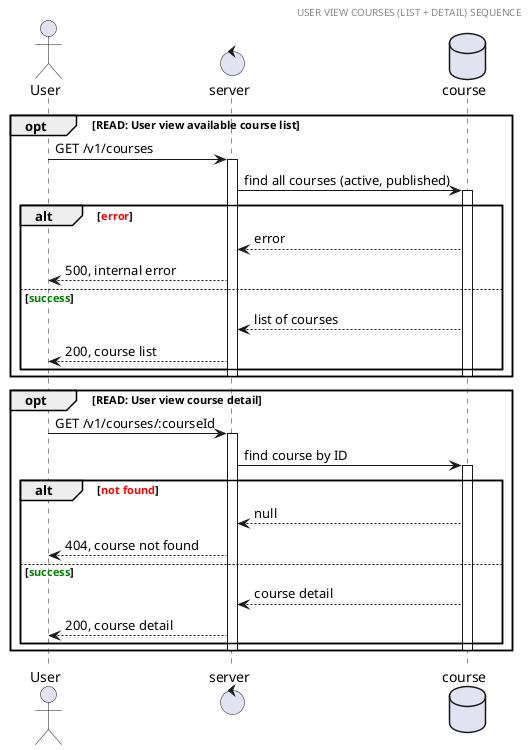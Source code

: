 @startuml User course sequence

header USER VIEW COURSES (LIST + DETAIL) SEQUENCE
actor User
control server
database course

opt READ: User view available course list
  User -> server: GET /v1/courses
  activate server
  server -> course: find all courses (active, published)
  activate course
  alt <font color=red>error</font>
    course --> server: error
    server --> User: 500, internal error
  else <font color=green>success</font>
    course --> server: list of courses
    server --> User: 200, course list
  end
  deactivate course
  deactivate server
end

opt READ: User view course detail
  User -> server: GET /v1/courses/:courseId
  activate server
  server -> course: find course by ID
  activate course
  alt <font color=red>not found</font>
    course --> server: null
    server --> User: 404, course not found
  else <font color=green>success</font>
    course --> server: course detail
    server --> User: 200, course detail
  end
  deactivate course
  deactivate server
end

@enduml
